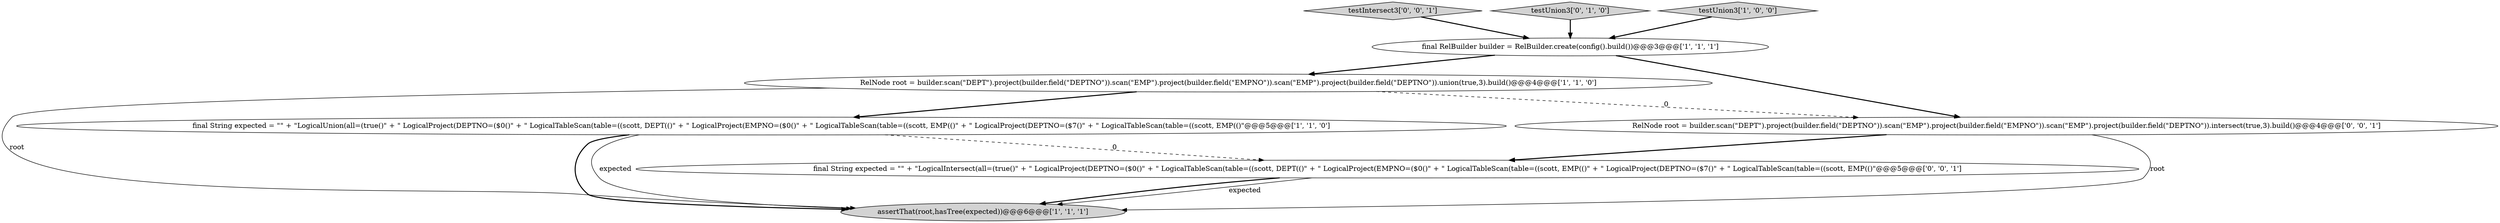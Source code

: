 digraph {
3 [style = filled, label = "final RelBuilder builder = RelBuilder.create(config().build())@@@3@@@['1', '1', '1']", fillcolor = white, shape = ellipse image = "AAA0AAABBB1BBB"];
8 [style = filled, label = "testIntersect3['0', '0', '1']", fillcolor = lightgray, shape = diamond image = "AAA0AAABBB3BBB"];
5 [style = filled, label = "testUnion3['0', '1', '0']", fillcolor = lightgray, shape = diamond image = "AAA0AAABBB2BBB"];
2 [style = filled, label = "RelNode root = builder.scan(\"DEPT\").project(builder.field(\"DEPTNO\")).scan(\"EMP\").project(builder.field(\"EMPNO\")).scan(\"EMP\").project(builder.field(\"DEPTNO\")).union(true,3).build()@@@4@@@['1', '1', '0']", fillcolor = white, shape = ellipse image = "AAA0AAABBB1BBB"];
6 [style = filled, label = "RelNode root = builder.scan(\"DEPT\").project(builder.field(\"DEPTNO\")).scan(\"EMP\").project(builder.field(\"EMPNO\")).scan(\"EMP\").project(builder.field(\"DEPTNO\")).intersect(true,3).build()@@@4@@@['0', '0', '1']", fillcolor = white, shape = ellipse image = "AAA0AAABBB3BBB"];
0 [style = filled, label = "testUnion3['1', '0', '0']", fillcolor = lightgray, shape = diamond image = "AAA0AAABBB1BBB"];
7 [style = filled, label = "final String expected = \"\" + \"LogicalIntersect(all=(true()\" + \" LogicalProject(DEPTNO=($0()\" + \" LogicalTableScan(table=((scott, DEPT(()\" + \" LogicalProject(EMPNO=($0()\" + \" LogicalTableScan(table=((scott, EMP(()\" + \" LogicalProject(DEPTNO=($7()\" + \" LogicalTableScan(table=((scott, EMP(()\"@@@5@@@['0', '0', '1']", fillcolor = white, shape = ellipse image = "AAA0AAABBB3BBB"];
4 [style = filled, label = "assertThat(root,hasTree(expected))@@@6@@@['1', '1', '1']", fillcolor = lightgray, shape = ellipse image = "AAA0AAABBB1BBB"];
1 [style = filled, label = "final String expected = \"\" + \"LogicalUnion(all=(true()\" + \" LogicalProject(DEPTNO=($0()\" + \" LogicalTableScan(table=((scott, DEPT(()\" + \" LogicalProject(EMPNO=($0()\" + \" LogicalTableScan(table=((scott, EMP(()\" + \" LogicalProject(DEPTNO=($7()\" + \" LogicalTableScan(table=((scott, EMP(()\"@@@5@@@['1', '1', '0']", fillcolor = white, shape = ellipse image = "AAA0AAABBB1BBB"];
5->3 [style = bold, label=""];
0->3 [style = bold, label=""];
3->6 [style = bold, label=""];
1->4 [style = bold, label=""];
6->4 [style = solid, label="root"];
2->4 [style = solid, label="root"];
7->4 [style = bold, label=""];
1->7 [style = dashed, label="0"];
3->2 [style = bold, label=""];
6->7 [style = bold, label=""];
7->4 [style = solid, label="expected"];
2->1 [style = bold, label=""];
1->4 [style = solid, label="expected"];
8->3 [style = bold, label=""];
2->6 [style = dashed, label="0"];
}
